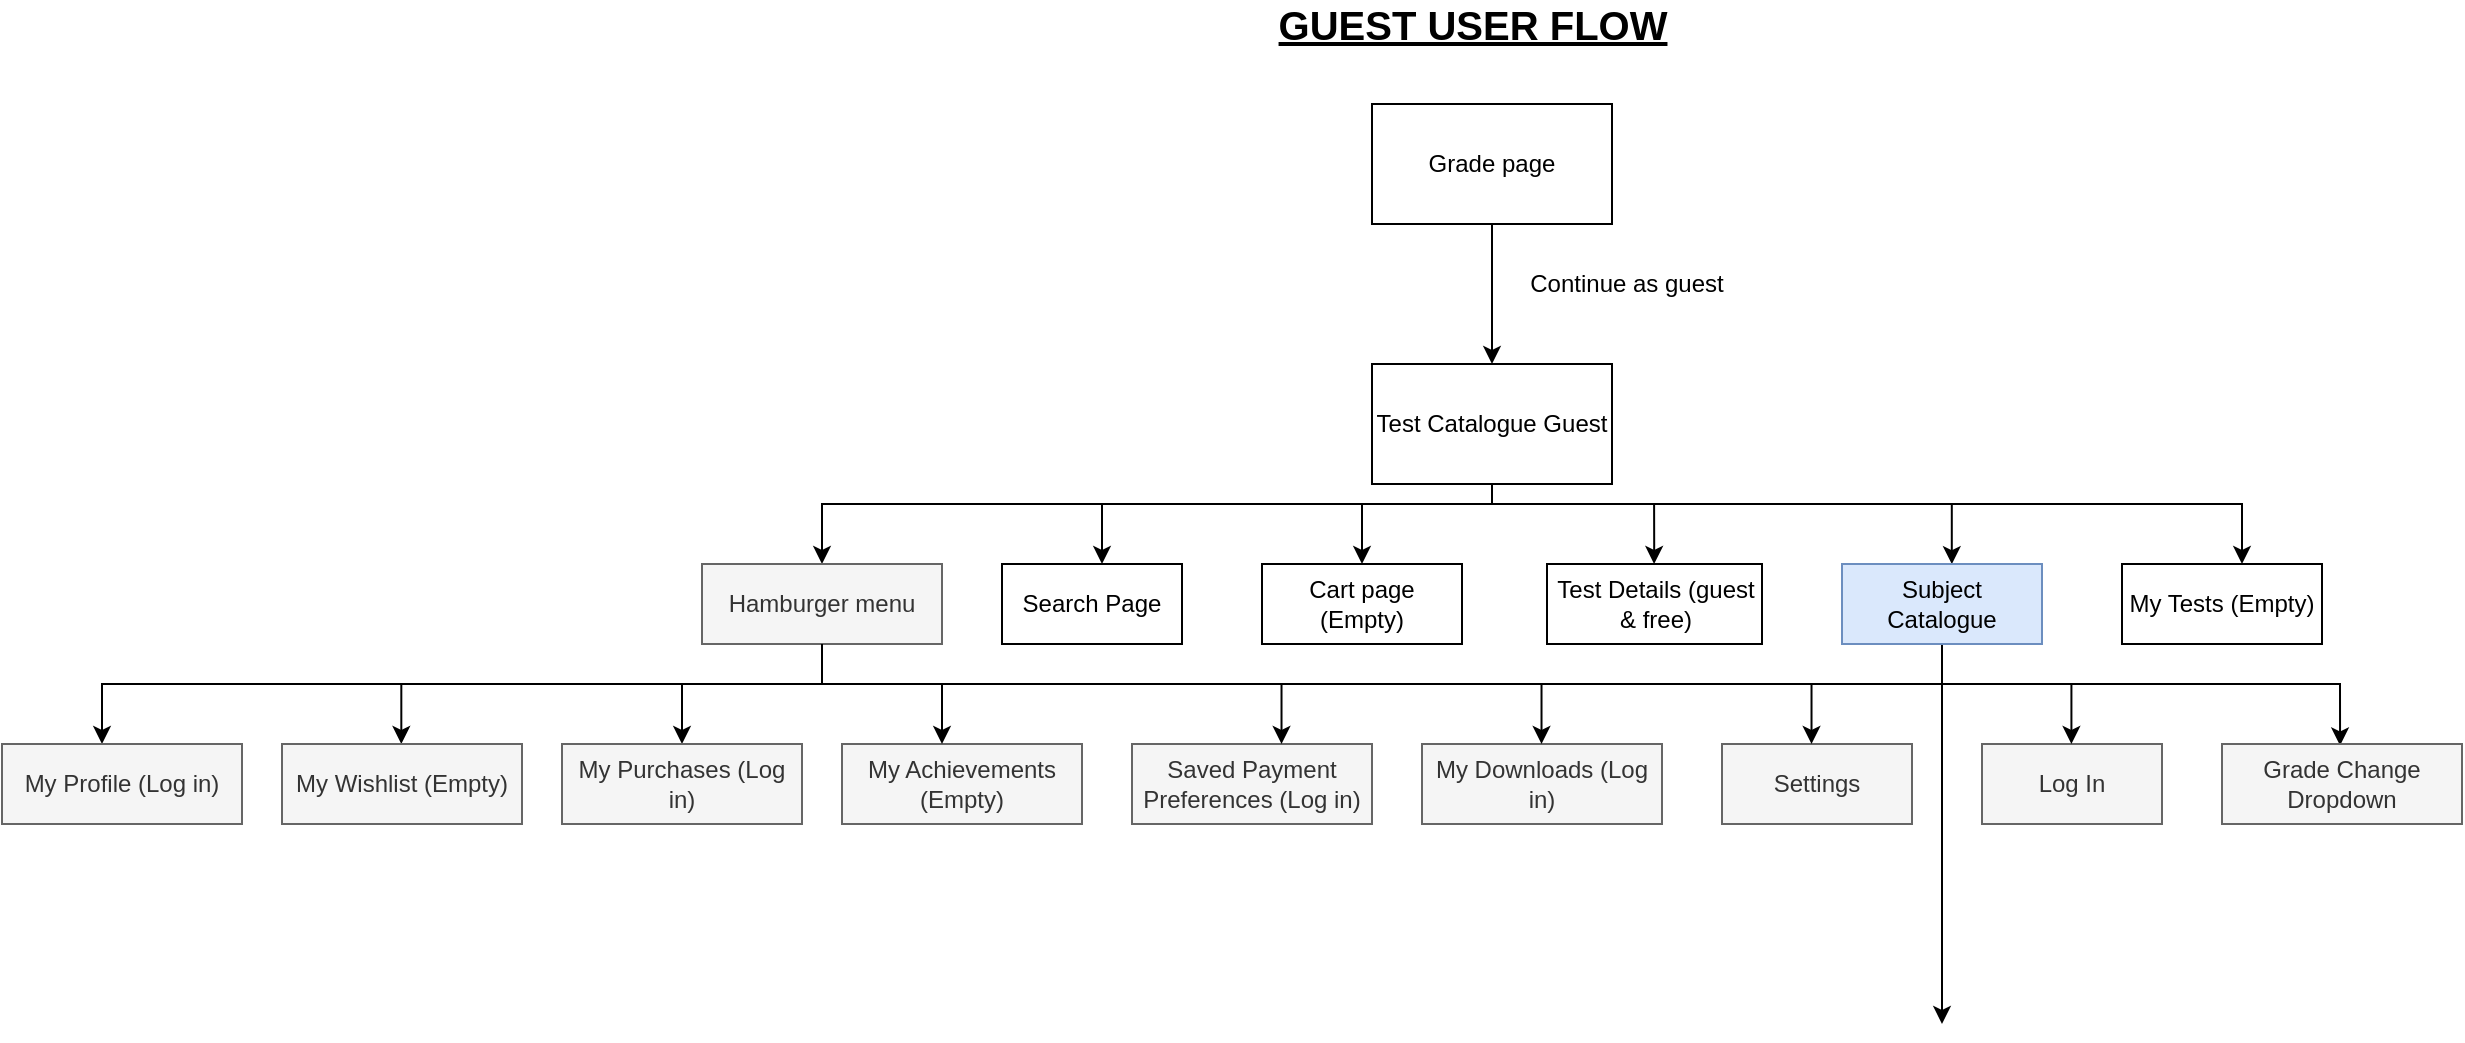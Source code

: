 <mxfile version="14.9.2" type="github">
  <diagram id="OGrvIuzpXwlmTKYWj4ko" name="Guest user flow">
    <mxGraphModel dx="2272" dy="762" grid="1" gridSize="10" guides="1" tooltips="1" connect="1" arrows="1" fold="1" page="1" pageScale="1" pageWidth="850" pageHeight="1100" math="0" shadow="0">
      <root>
        <mxCell id="0" />
        <mxCell id="1" parent="0" />
        <mxCell id="kdUmxQenp2QyYtP7Kdyd-5" style="edgeStyle=orthogonalEdgeStyle;rounded=0;orthogonalLoop=1;jettySize=auto;html=1;" edge="1" parent="1" source="kdUmxQenp2QyYtP7Kdyd-1" target="kdUmxQenp2QyYtP7Kdyd-4">
          <mxGeometry relative="1" as="geometry" />
        </mxCell>
        <mxCell id="kdUmxQenp2QyYtP7Kdyd-1" value="Grade page" style="rounded=0;whiteSpace=wrap;html=1;" vertex="1" parent="1">
          <mxGeometry x="365" y="80" width="120" height="60" as="geometry" />
        </mxCell>
        <mxCell id="kdUmxQenp2QyYtP7Kdyd-3" value="&lt;font style=&quot;font-size: 20px&quot;&gt;&lt;b&gt;&lt;u&gt;GUEST USER FLOW&lt;/u&gt;&lt;/b&gt;&lt;/font&gt;" style="text;html=1;align=center;verticalAlign=middle;resizable=0;points=[];autosize=1;strokeColor=none;" vertex="1" parent="1">
          <mxGeometry x="310" y="30" width="210" height="20" as="geometry" />
        </mxCell>
        <mxCell id="kdUmxQenp2QyYtP7Kdyd-8" value="" style="edgeStyle=orthogonalEdgeStyle;rounded=0;orthogonalLoop=1;jettySize=auto;html=1;" edge="1" parent="1" source="kdUmxQenp2QyYtP7Kdyd-4" target="kdUmxQenp2QyYtP7Kdyd-7">
          <mxGeometry relative="1" as="geometry">
            <Array as="points">
              <mxPoint x="425" y="280" />
              <mxPoint x="90" y="280" />
            </Array>
          </mxGeometry>
        </mxCell>
        <mxCell id="kdUmxQenp2QyYtP7Kdyd-10" style="edgeStyle=orthogonalEdgeStyle;rounded=0;orthogonalLoop=1;jettySize=auto;html=1;entryX=0.549;entryY=0.002;entryDx=0;entryDy=0;entryPerimeter=0;" edge="1" parent="1" source="kdUmxQenp2QyYtP7Kdyd-4" target="kdUmxQenp2QyYtP7Kdyd-23">
          <mxGeometry relative="1" as="geometry">
            <mxPoint x="550" y="310" as="targetPoint" />
            <Array as="points">
              <mxPoint x="425" y="280" />
              <mxPoint x="655" y="280" />
            </Array>
          </mxGeometry>
        </mxCell>
        <mxCell id="kdUmxQenp2QyYtP7Kdyd-4" value="Test Catalogue Guest" style="rounded=0;whiteSpace=wrap;html=1;" vertex="1" parent="1">
          <mxGeometry x="365" y="210" width="120" height="60" as="geometry" />
        </mxCell>
        <mxCell id="kdUmxQenp2QyYtP7Kdyd-6" value="Continue as guest" style="text;html=1;strokeColor=none;fillColor=none;align=center;verticalAlign=middle;whiteSpace=wrap;rounded=0;" vertex="1" parent="1">
          <mxGeometry x="440" y="160" width="105" height="20" as="geometry" />
        </mxCell>
        <mxCell id="kdUmxQenp2QyYtP7Kdyd-27" value="" style="edgeStyle=orthogonalEdgeStyle;rounded=0;orthogonalLoop=1;jettySize=auto;html=1;" edge="1" parent="1" source="kdUmxQenp2QyYtP7Kdyd-7" target="kdUmxQenp2QyYtP7Kdyd-26">
          <mxGeometry relative="1" as="geometry">
            <Array as="points">
              <mxPoint x="90" y="370" />
              <mxPoint x="-270" y="370" />
            </Array>
          </mxGeometry>
        </mxCell>
        <mxCell id="kdUmxQenp2QyYtP7Kdyd-7" value="Hamburger menu" style="rounded=0;whiteSpace=wrap;html=1;fillColor=#f5f5f5;strokeColor=#666666;fontColor=#333333;" vertex="1" parent="1">
          <mxGeometry x="30" y="310" width="120" height="40" as="geometry" />
        </mxCell>
        <mxCell id="kdUmxQenp2QyYtP7Kdyd-12" style="edgeStyle=orthogonalEdgeStyle;rounded=0;orthogonalLoop=1;jettySize=auto;html=1;" edge="1" parent="1">
          <mxGeometry relative="1" as="geometry">
            <mxPoint x="800" y="310" as="targetPoint" />
            <mxPoint x="480" y="280" as="sourcePoint" />
            <Array as="points">
              <mxPoint x="800" y="280" />
            </Array>
          </mxGeometry>
        </mxCell>
        <mxCell id="kdUmxQenp2QyYtP7Kdyd-15" style="edgeStyle=orthogonalEdgeStyle;rounded=0;orthogonalLoop=1;jettySize=auto;html=1;" edge="1" parent="1">
          <mxGeometry relative="1" as="geometry">
            <mxPoint x="230" y="310" as="targetPoint" />
            <mxPoint x="230" y="280" as="sourcePoint" />
            <Array as="points">
              <mxPoint x="230" y="280" />
              <mxPoint x="230" y="290" />
            </Array>
          </mxGeometry>
        </mxCell>
        <mxCell id="kdUmxQenp2QyYtP7Kdyd-17" value="Search Page" style="rounded=0;whiteSpace=wrap;html=1;" vertex="1" parent="1">
          <mxGeometry x="180" y="310" width="90" height="40" as="geometry" />
        </mxCell>
        <mxCell id="kdUmxQenp2QyYtP7Kdyd-18" value="Cart page (Empty)" style="rounded=0;whiteSpace=wrap;html=1;" vertex="1" parent="1">
          <mxGeometry x="310" y="310" width="100" height="40" as="geometry" />
        </mxCell>
        <mxCell id="kdUmxQenp2QyYtP7Kdyd-19" value="My Tests (Empty)" style="rounded=0;whiteSpace=wrap;html=1;" vertex="1" parent="1">
          <mxGeometry x="740" y="310" width="100" height="40" as="geometry" />
        </mxCell>
        <mxCell id="kdUmxQenp2QyYtP7Kdyd-20" style="edgeStyle=orthogonalEdgeStyle;rounded=0;orthogonalLoop=1;jettySize=auto;html=1;" edge="1" parent="1">
          <mxGeometry relative="1" as="geometry">
            <mxPoint x="360" y="310.0" as="targetPoint" />
            <mxPoint x="360" y="280" as="sourcePoint" />
            <Array as="points">
              <mxPoint x="360" y="290" />
              <mxPoint x="360" y="290" />
            </Array>
          </mxGeometry>
        </mxCell>
        <mxCell id="kdUmxQenp2QyYtP7Kdyd-21" style="edgeStyle=orthogonalEdgeStyle;rounded=0;orthogonalLoop=1;jettySize=auto;html=1;" edge="1" parent="1">
          <mxGeometry relative="1" as="geometry">
            <mxPoint x="506.05" y="310.0" as="targetPoint" />
            <mxPoint x="506.05" y="280" as="sourcePoint" />
            <Array as="points">
              <mxPoint x="506.05" y="300" />
              <mxPoint x="506.05" y="300" />
            </Array>
          </mxGeometry>
        </mxCell>
        <mxCell id="kdUmxQenp2QyYtP7Kdyd-46" style="edgeStyle=orthogonalEdgeStyle;rounded=0;orthogonalLoop=1;jettySize=auto;html=1;" edge="1" parent="1" source="kdUmxQenp2QyYtP7Kdyd-23">
          <mxGeometry relative="1" as="geometry">
            <mxPoint x="650" y="540" as="targetPoint" />
          </mxGeometry>
        </mxCell>
        <mxCell id="kdUmxQenp2QyYtP7Kdyd-23" value="Subject Catalogue" style="rounded=0;whiteSpace=wrap;html=1;fillColor=#dae8fc;strokeColor=#6c8ebf;" vertex="1" parent="1">
          <mxGeometry x="600" y="310" width="100" height="40" as="geometry" />
        </mxCell>
        <mxCell id="kdUmxQenp2QyYtP7Kdyd-24" value="Test Details (guest &amp;amp; free)" style="rounded=0;whiteSpace=wrap;html=1;" vertex="1" parent="1">
          <mxGeometry x="452.5" y="310" width="107.5" height="40" as="geometry" />
        </mxCell>
        <mxCell id="kdUmxQenp2QyYtP7Kdyd-26" value="My Profile (Log in)" style="rounded=0;whiteSpace=wrap;html=1;fillColor=#f5f5f5;strokeColor=#666666;fontColor=#333333;" vertex="1" parent="1">
          <mxGeometry x="-320" y="400" width="120" height="40" as="geometry" />
        </mxCell>
        <mxCell id="kdUmxQenp2QyYtP7Kdyd-28" value="" style="edgeStyle=orthogonalEdgeStyle;rounded=0;orthogonalLoop=1;jettySize=auto;html=1;entryX=0.492;entryY=0.018;entryDx=0;entryDy=0;entryPerimeter=0;exitX=0.5;exitY=1;exitDx=0;exitDy=0;exitPerimeter=0;" edge="1" parent="1" source="kdUmxQenp2QyYtP7Kdyd-7" target="kdUmxQenp2QyYtP7Kdyd-39">
          <mxGeometry relative="1" as="geometry">
            <mxPoint x="459.97" y="360" as="sourcePoint" />
            <mxPoint x="839.97" y="420" as="targetPoint" />
            <Array as="points">
              <mxPoint x="90" y="370" />
              <mxPoint x="849" y="370" />
            </Array>
          </mxGeometry>
        </mxCell>
        <mxCell id="kdUmxQenp2QyYtP7Kdyd-29" style="edgeStyle=orthogonalEdgeStyle;rounded=0;orthogonalLoop=1;jettySize=auto;html=1;" edge="1" parent="1">
          <mxGeometry relative="1" as="geometry">
            <mxPoint x="-120.34" y="400" as="targetPoint" />
            <mxPoint x="-120.34" y="370" as="sourcePoint" />
            <Array as="points">
              <mxPoint x="-120.34" y="370" />
              <mxPoint x="-120.34" y="380" />
            </Array>
          </mxGeometry>
        </mxCell>
        <mxCell id="kdUmxQenp2QyYtP7Kdyd-31" value="My Wishlist (Empty)" style="rounded=0;whiteSpace=wrap;html=1;fillColor=#f5f5f5;strokeColor=#666666;fontColor=#333333;" vertex="1" parent="1">
          <mxGeometry x="-180" y="400" width="120" height="40" as="geometry" />
        </mxCell>
        <mxCell id="kdUmxQenp2QyYtP7Kdyd-32" style="edgeStyle=orthogonalEdgeStyle;rounded=0;orthogonalLoop=1;jettySize=auto;html=1;" edge="1" parent="1">
          <mxGeometry relative="1" as="geometry">
            <mxPoint x="20" y="400" as="targetPoint" />
            <mxPoint x="20" y="370" as="sourcePoint" />
            <Array as="points">
              <mxPoint x="20" y="370" />
              <mxPoint x="20" y="380" />
            </Array>
          </mxGeometry>
        </mxCell>
        <mxCell id="kdUmxQenp2QyYtP7Kdyd-33" value="My Achievements (Empty)" style="rounded=0;whiteSpace=wrap;html=1;fillColor=#f5f5f5;strokeColor=#666666;fontColor=#333333;" vertex="1" parent="1">
          <mxGeometry x="100" y="400" width="120" height="40" as="geometry" />
        </mxCell>
        <mxCell id="kdUmxQenp2QyYtP7Kdyd-34" value="Saved Payment Preferences (Log in)" style="rounded=0;whiteSpace=wrap;html=1;fillColor=#f5f5f5;strokeColor=#666666;fontColor=#333333;" vertex="1" parent="1">
          <mxGeometry x="245" y="400" width="120" height="40" as="geometry" />
        </mxCell>
        <mxCell id="kdUmxQenp2QyYtP7Kdyd-35" value="My Downloads (Log in)" style="rounded=0;whiteSpace=wrap;html=1;fillColor=#f5f5f5;strokeColor=#666666;fontColor=#333333;" vertex="1" parent="1">
          <mxGeometry x="390" y="400" width="120" height="40" as="geometry" />
        </mxCell>
        <mxCell id="kdUmxQenp2QyYtP7Kdyd-36" value="Settings" style="rounded=0;whiteSpace=wrap;html=1;fillColor=#f5f5f5;strokeColor=#666666;fontColor=#333333;" vertex="1" parent="1">
          <mxGeometry x="540" y="400" width="95" height="40" as="geometry" />
        </mxCell>
        <mxCell id="kdUmxQenp2QyYtP7Kdyd-37" value="My Purchases (Log in)" style="rounded=0;whiteSpace=wrap;html=1;fillColor=#f5f5f5;strokeColor=#666666;fontColor=#333333;" vertex="1" parent="1">
          <mxGeometry x="-40" y="400" width="120" height="40" as="geometry" />
        </mxCell>
        <mxCell id="kdUmxQenp2QyYtP7Kdyd-38" value="Log In" style="rounded=0;whiteSpace=wrap;html=1;fillColor=#f5f5f5;strokeColor=#666666;fontColor=#333333;" vertex="1" parent="1">
          <mxGeometry x="670" y="400" width="90" height="40" as="geometry" />
        </mxCell>
        <mxCell id="kdUmxQenp2QyYtP7Kdyd-39" value="Grade Change Dropdown" style="rounded=0;whiteSpace=wrap;html=1;fillColor=#f5f5f5;strokeColor=#666666;fontColor=#333333;" vertex="1" parent="1">
          <mxGeometry x="790" y="400" width="120" height="40" as="geometry" />
        </mxCell>
        <mxCell id="kdUmxQenp2QyYtP7Kdyd-41" style="edgeStyle=orthogonalEdgeStyle;rounded=0;orthogonalLoop=1;jettySize=auto;html=1;" edge="1" parent="1">
          <mxGeometry relative="1" as="geometry">
            <mxPoint x="319.76" y="400" as="targetPoint" />
            <mxPoint x="319.76" y="370" as="sourcePoint" />
            <Array as="points">
              <mxPoint x="319.76" y="370" />
              <mxPoint x="319.76" y="380" />
            </Array>
          </mxGeometry>
        </mxCell>
        <mxCell id="kdUmxQenp2QyYtP7Kdyd-42" style="edgeStyle=orthogonalEdgeStyle;rounded=0;orthogonalLoop=1;jettySize=auto;html=1;" edge="1" parent="1">
          <mxGeometry relative="1" as="geometry">
            <mxPoint x="150" y="400" as="targetPoint" />
            <mxPoint x="150" y="370" as="sourcePoint" />
            <Array as="points">
              <mxPoint x="150" y="370" />
              <mxPoint x="150" y="380" />
            </Array>
          </mxGeometry>
        </mxCell>
        <mxCell id="kdUmxQenp2QyYtP7Kdyd-43" style="edgeStyle=orthogonalEdgeStyle;rounded=0;orthogonalLoop=1;jettySize=auto;html=1;" edge="1" parent="1">
          <mxGeometry relative="1" as="geometry">
            <mxPoint x="449.76" y="400" as="targetPoint" />
            <mxPoint x="449.76" y="370" as="sourcePoint" />
            <Array as="points">
              <mxPoint x="449.76" y="370" />
              <mxPoint x="449.76" y="380" />
            </Array>
          </mxGeometry>
        </mxCell>
        <mxCell id="kdUmxQenp2QyYtP7Kdyd-44" style="edgeStyle=orthogonalEdgeStyle;rounded=0;orthogonalLoop=1;jettySize=auto;html=1;" edge="1" parent="1">
          <mxGeometry relative="1" as="geometry">
            <mxPoint x="584.76" y="400" as="targetPoint" />
            <mxPoint x="584.76" y="370" as="sourcePoint" />
            <Array as="points">
              <mxPoint x="584.76" y="370" />
              <mxPoint x="584.76" y="380" />
            </Array>
          </mxGeometry>
        </mxCell>
        <mxCell id="kdUmxQenp2QyYtP7Kdyd-45" style="edgeStyle=orthogonalEdgeStyle;rounded=0;orthogonalLoop=1;jettySize=auto;html=1;" edge="1" parent="1">
          <mxGeometry relative="1" as="geometry">
            <mxPoint x="714.71" y="400" as="targetPoint" />
            <mxPoint x="714.71" y="370" as="sourcePoint" />
            <Array as="points">
              <mxPoint x="714.71" y="370" />
              <mxPoint x="714.71" y="380" />
            </Array>
          </mxGeometry>
        </mxCell>
      </root>
    </mxGraphModel>
  </diagram>
</mxfile>

